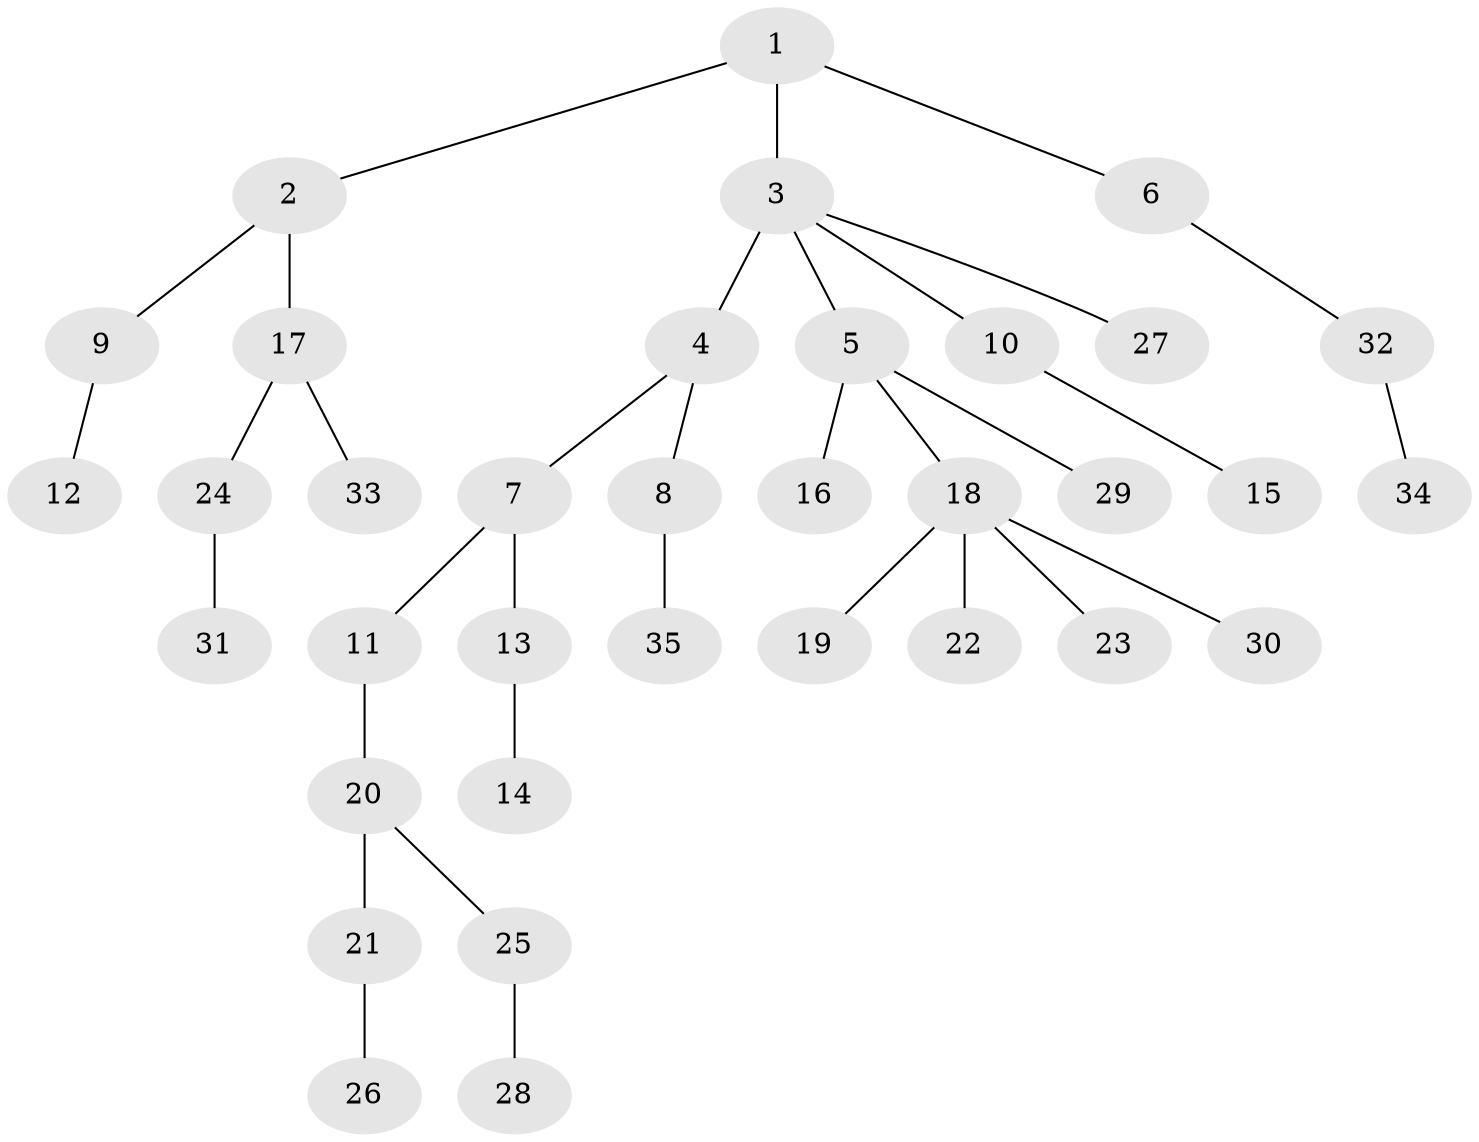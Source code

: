// original degree distribution, {4: 0.08139534883720931, 5: 0.023255813953488372, 6: 0.023255813953488372, 3: 0.12790697674418605, 2: 0.26744186046511625, 1: 0.47674418604651164}
// Generated by graph-tools (version 1.1) at 2025/51/03/04/25 22:51:42]
// undirected, 35 vertices, 34 edges
graph export_dot {
  node [color=gray90,style=filled];
  1;
  2;
  3;
  4;
  5;
  6;
  7;
  8;
  9;
  10;
  11;
  12;
  13;
  14;
  15;
  16;
  17;
  18;
  19;
  20;
  21;
  22;
  23;
  24;
  25;
  26;
  27;
  28;
  29;
  30;
  31;
  32;
  33;
  34;
  35;
  1 -- 2 [weight=1.0];
  1 -- 3 [weight=1.0];
  1 -- 6 [weight=1.0];
  2 -- 9 [weight=1.0];
  2 -- 17 [weight=1.0];
  3 -- 4 [weight=3.0];
  3 -- 5 [weight=1.0];
  3 -- 10 [weight=1.0];
  3 -- 27 [weight=1.0];
  4 -- 7 [weight=1.0];
  4 -- 8 [weight=1.0];
  5 -- 16 [weight=1.0];
  5 -- 18 [weight=1.0];
  5 -- 29 [weight=1.0];
  6 -- 32 [weight=1.0];
  7 -- 11 [weight=1.0];
  7 -- 13 [weight=1.0];
  8 -- 35 [weight=1.0];
  9 -- 12 [weight=1.0];
  10 -- 15 [weight=1.0];
  11 -- 20 [weight=1.0];
  13 -- 14 [weight=2.0];
  17 -- 24 [weight=1.0];
  17 -- 33 [weight=1.0];
  18 -- 19 [weight=1.0];
  18 -- 22 [weight=1.0];
  18 -- 23 [weight=1.0];
  18 -- 30 [weight=1.0];
  20 -- 21 [weight=2.0];
  20 -- 25 [weight=1.0];
  21 -- 26 [weight=1.0];
  24 -- 31 [weight=1.0];
  25 -- 28 [weight=1.0];
  32 -- 34 [weight=1.0];
}
